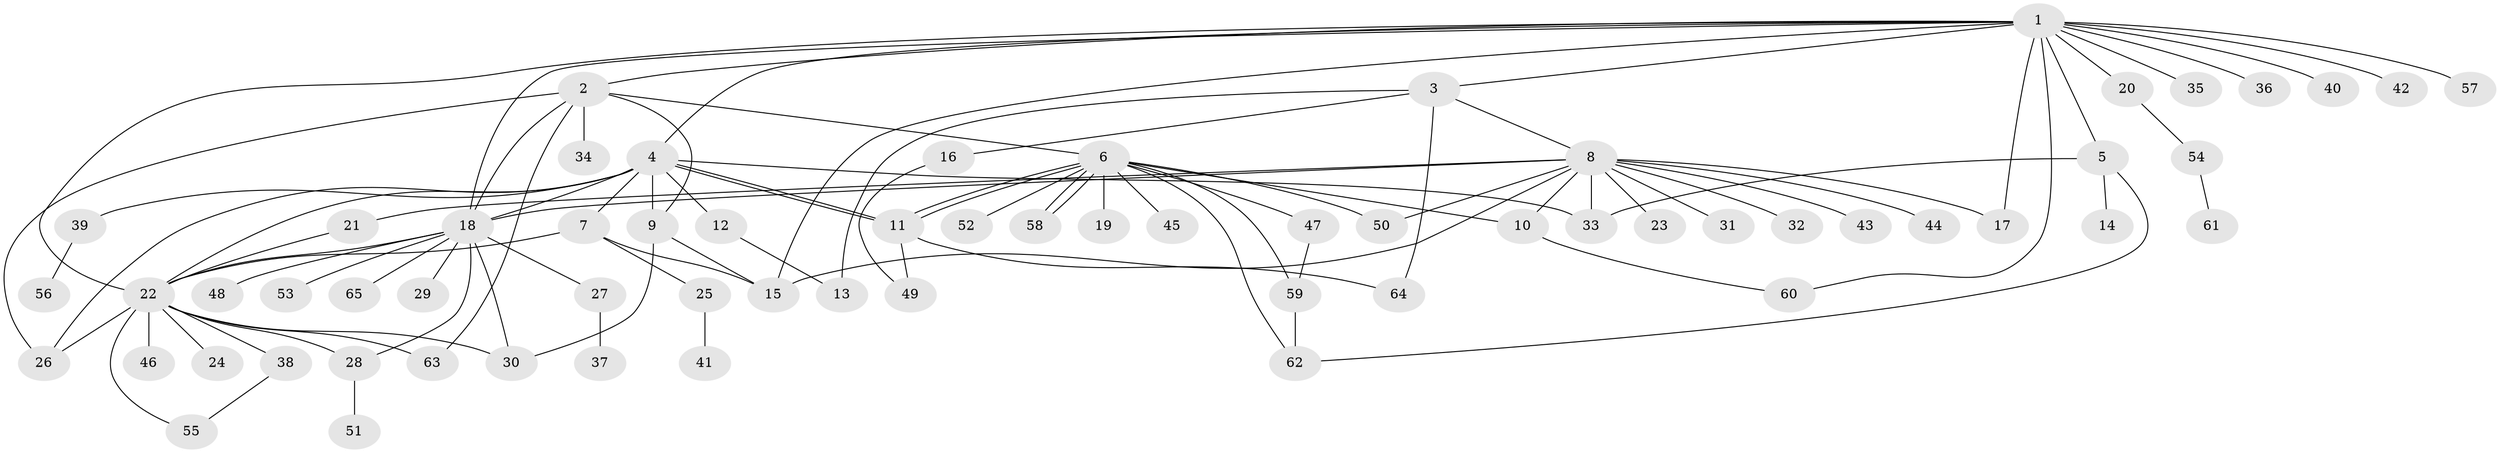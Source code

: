 // coarse degree distribution, {15: 0.021739130434782608, 7: 0.021739130434782608, 5: 0.021739130434782608, 11: 0.06521739130434782, 3: 0.10869565217391304, 4: 0.021739130434782608, 12: 0.021739130434782608, 6: 0.043478260869565216, 2: 0.1956521739130435, 1: 0.45652173913043476, 10: 0.021739130434782608}
// Generated by graph-tools (version 1.1) at 2025/23/03/03/25 07:23:52]
// undirected, 65 vertices, 98 edges
graph export_dot {
graph [start="1"]
  node [color=gray90,style=filled];
  1;
  2;
  3;
  4;
  5;
  6;
  7;
  8;
  9;
  10;
  11;
  12;
  13;
  14;
  15;
  16;
  17;
  18;
  19;
  20;
  21;
  22;
  23;
  24;
  25;
  26;
  27;
  28;
  29;
  30;
  31;
  32;
  33;
  34;
  35;
  36;
  37;
  38;
  39;
  40;
  41;
  42;
  43;
  44;
  45;
  46;
  47;
  48;
  49;
  50;
  51;
  52;
  53;
  54;
  55;
  56;
  57;
  58;
  59;
  60;
  61;
  62;
  63;
  64;
  65;
  1 -- 2;
  1 -- 3;
  1 -- 4;
  1 -- 5;
  1 -- 15;
  1 -- 17;
  1 -- 18;
  1 -- 20;
  1 -- 22;
  1 -- 35;
  1 -- 36;
  1 -- 40;
  1 -- 42;
  1 -- 57;
  1 -- 60;
  2 -- 6;
  2 -- 9;
  2 -- 18;
  2 -- 26;
  2 -- 34;
  2 -- 63;
  3 -- 8;
  3 -- 13;
  3 -- 16;
  3 -- 64;
  4 -- 7;
  4 -- 9;
  4 -- 11;
  4 -- 11;
  4 -- 12;
  4 -- 18;
  4 -- 22;
  4 -- 26;
  4 -- 33;
  4 -- 39;
  5 -- 14;
  5 -- 33;
  5 -- 62;
  6 -- 10;
  6 -- 11;
  6 -- 11;
  6 -- 19;
  6 -- 45;
  6 -- 47;
  6 -- 50;
  6 -- 52;
  6 -- 58;
  6 -- 58;
  6 -- 59;
  6 -- 62;
  7 -- 15;
  7 -- 22;
  7 -- 25;
  8 -- 10;
  8 -- 15;
  8 -- 17;
  8 -- 18;
  8 -- 21;
  8 -- 23;
  8 -- 31;
  8 -- 32;
  8 -- 33;
  8 -- 43;
  8 -- 44;
  8 -- 50;
  9 -- 15;
  9 -- 30;
  10 -- 60;
  11 -- 49;
  11 -- 64;
  12 -- 13;
  16 -- 49;
  18 -- 22;
  18 -- 27;
  18 -- 28;
  18 -- 29;
  18 -- 30;
  18 -- 48;
  18 -- 53;
  18 -- 65;
  20 -- 54;
  21 -- 22;
  22 -- 24;
  22 -- 26;
  22 -- 28;
  22 -- 30;
  22 -- 38;
  22 -- 46;
  22 -- 55;
  22 -- 63;
  25 -- 41;
  27 -- 37;
  28 -- 51;
  38 -- 55;
  39 -- 56;
  47 -- 59;
  54 -- 61;
  59 -- 62;
}
